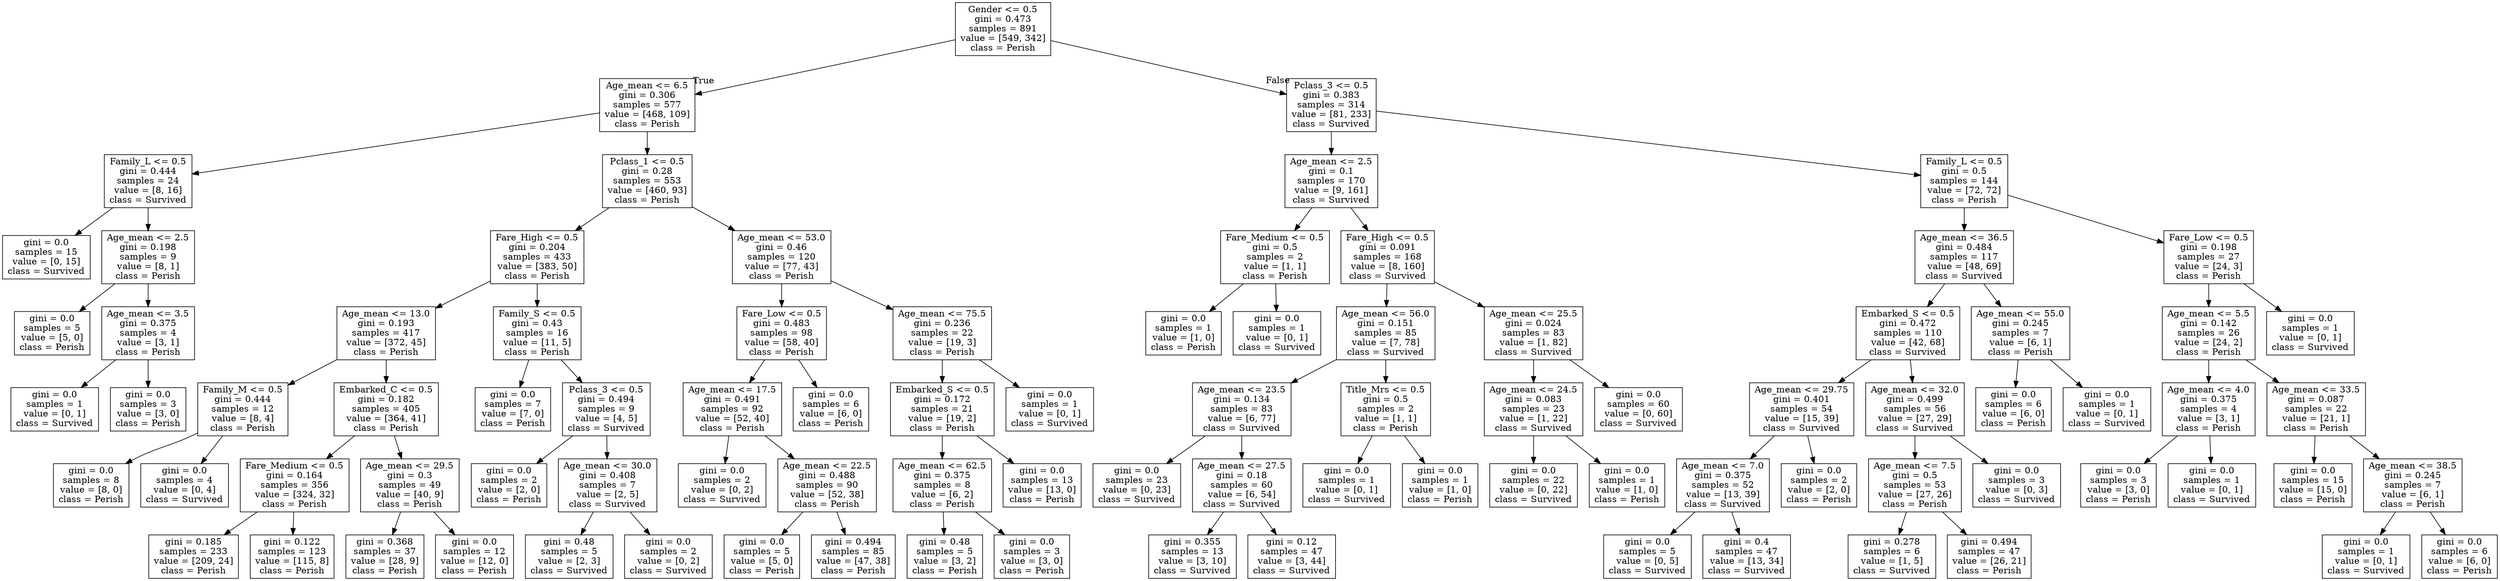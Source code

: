 digraph Tree {
node [shape=box] ;
0 [label="Gender <= 0.5\ngini = 0.473\nsamples = 891\nvalue = [549, 342]\nclass = Perish"] ;
1 [label="Age_mean <= 6.5\ngini = 0.306\nsamples = 577\nvalue = [468, 109]\nclass = Perish"] ;
0 -> 1 [labeldistance=2.5, labelangle=45, headlabel="True"] ;
2 [label="Family_L <= 0.5\ngini = 0.444\nsamples = 24\nvalue = [8, 16]\nclass = Survived"] ;
1 -> 2 ;
3 [label="gini = 0.0\nsamples = 15\nvalue = [0, 15]\nclass = Survived"] ;
2 -> 3 ;
4 [label="Age_mean <= 2.5\ngini = 0.198\nsamples = 9\nvalue = [8, 1]\nclass = Perish"] ;
2 -> 4 ;
5 [label="gini = 0.0\nsamples = 5\nvalue = [5, 0]\nclass = Perish"] ;
4 -> 5 ;
6 [label="Age_mean <= 3.5\ngini = 0.375\nsamples = 4\nvalue = [3, 1]\nclass = Perish"] ;
4 -> 6 ;
7 [label="gini = 0.0\nsamples = 1\nvalue = [0, 1]\nclass = Survived"] ;
6 -> 7 ;
8 [label="gini = 0.0\nsamples = 3\nvalue = [3, 0]\nclass = Perish"] ;
6 -> 8 ;
9 [label="Pclass_1 <= 0.5\ngini = 0.28\nsamples = 553\nvalue = [460, 93]\nclass = Perish"] ;
1 -> 9 ;
10 [label="Fare_High <= 0.5\ngini = 0.204\nsamples = 433\nvalue = [383, 50]\nclass = Perish"] ;
9 -> 10 ;
11 [label="Age_mean <= 13.0\ngini = 0.193\nsamples = 417\nvalue = [372, 45]\nclass = Perish"] ;
10 -> 11 ;
12 [label="Family_M <= 0.5\ngini = 0.444\nsamples = 12\nvalue = [8, 4]\nclass = Perish"] ;
11 -> 12 ;
13 [label="gini = 0.0\nsamples = 8\nvalue = [8, 0]\nclass = Perish"] ;
12 -> 13 ;
14 [label="gini = 0.0\nsamples = 4\nvalue = [0, 4]\nclass = Survived"] ;
12 -> 14 ;
15 [label="Embarked_C <= 0.5\ngini = 0.182\nsamples = 405\nvalue = [364, 41]\nclass = Perish"] ;
11 -> 15 ;
16 [label="Fare_Medium <= 0.5\ngini = 0.164\nsamples = 356\nvalue = [324, 32]\nclass = Perish"] ;
15 -> 16 ;
17 [label="gini = 0.185\nsamples = 233\nvalue = [209, 24]\nclass = Perish"] ;
16 -> 17 ;
18 [label="gini = 0.122\nsamples = 123\nvalue = [115, 8]\nclass = Perish"] ;
16 -> 18 ;
19 [label="Age_mean <= 29.5\ngini = 0.3\nsamples = 49\nvalue = [40, 9]\nclass = Perish"] ;
15 -> 19 ;
20 [label="gini = 0.368\nsamples = 37\nvalue = [28, 9]\nclass = Perish"] ;
19 -> 20 ;
21 [label="gini = 0.0\nsamples = 12\nvalue = [12, 0]\nclass = Perish"] ;
19 -> 21 ;
22 [label="Family_S <= 0.5\ngini = 0.43\nsamples = 16\nvalue = [11, 5]\nclass = Perish"] ;
10 -> 22 ;
23 [label="gini = 0.0\nsamples = 7\nvalue = [7, 0]\nclass = Perish"] ;
22 -> 23 ;
24 [label="Pclass_3 <= 0.5\ngini = 0.494\nsamples = 9\nvalue = [4, 5]\nclass = Survived"] ;
22 -> 24 ;
25 [label="gini = 0.0\nsamples = 2\nvalue = [2, 0]\nclass = Perish"] ;
24 -> 25 ;
26 [label="Age_mean <= 30.0\ngini = 0.408\nsamples = 7\nvalue = [2, 5]\nclass = Survived"] ;
24 -> 26 ;
27 [label="gini = 0.48\nsamples = 5\nvalue = [2, 3]\nclass = Survived"] ;
26 -> 27 ;
28 [label="gini = 0.0\nsamples = 2\nvalue = [0, 2]\nclass = Survived"] ;
26 -> 28 ;
29 [label="Age_mean <= 53.0\ngini = 0.46\nsamples = 120\nvalue = [77, 43]\nclass = Perish"] ;
9 -> 29 ;
30 [label="Fare_Low <= 0.5\ngini = 0.483\nsamples = 98\nvalue = [58, 40]\nclass = Perish"] ;
29 -> 30 ;
31 [label="Age_mean <= 17.5\ngini = 0.491\nsamples = 92\nvalue = [52, 40]\nclass = Perish"] ;
30 -> 31 ;
32 [label="gini = 0.0\nsamples = 2\nvalue = [0, 2]\nclass = Survived"] ;
31 -> 32 ;
33 [label="Age_mean <= 22.5\ngini = 0.488\nsamples = 90\nvalue = [52, 38]\nclass = Perish"] ;
31 -> 33 ;
34 [label="gini = 0.0\nsamples = 5\nvalue = [5, 0]\nclass = Perish"] ;
33 -> 34 ;
35 [label="gini = 0.494\nsamples = 85\nvalue = [47, 38]\nclass = Perish"] ;
33 -> 35 ;
36 [label="gini = 0.0\nsamples = 6\nvalue = [6, 0]\nclass = Perish"] ;
30 -> 36 ;
37 [label="Age_mean <= 75.5\ngini = 0.236\nsamples = 22\nvalue = [19, 3]\nclass = Perish"] ;
29 -> 37 ;
38 [label="Embarked_S <= 0.5\ngini = 0.172\nsamples = 21\nvalue = [19, 2]\nclass = Perish"] ;
37 -> 38 ;
39 [label="Age_mean <= 62.5\ngini = 0.375\nsamples = 8\nvalue = [6, 2]\nclass = Perish"] ;
38 -> 39 ;
40 [label="gini = 0.48\nsamples = 5\nvalue = [3, 2]\nclass = Perish"] ;
39 -> 40 ;
41 [label="gini = 0.0\nsamples = 3\nvalue = [3, 0]\nclass = Perish"] ;
39 -> 41 ;
42 [label="gini = 0.0\nsamples = 13\nvalue = [13, 0]\nclass = Perish"] ;
38 -> 42 ;
43 [label="gini = 0.0\nsamples = 1\nvalue = [0, 1]\nclass = Survived"] ;
37 -> 43 ;
44 [label="Pclass_3 <= 0.5\ngini = 0.383\nsamples = 314\nvalue = [81, 233]\nclass = Survived"] ;
0 -> 44 [labeldistance=2.5, labelangle=-45, headlabel="False"] ;
45 [label="Age_mean <= 2.5\ngini = 0.1\nsamples = 170\nvalue = [9, 161]\nclass = Survived"] ;
44 -> 45 ;
46 [label="Fare_Medium <= 0.5\ngini = 0.5\nsamples = 2\nvalue = [1, 1]\nclass = Perish"] ;
45 -> 46 ;
47 [label="gini = 0.0\nsamples = 1\nvalue = [1, 0]\nclass = Perish"] ;
46 -> 47 ;
48 [label="gini = 0.0\nsamples = 1\nvalue = [0, 1]\nclass = Survived"] ;
46 -> 48 ;
49 [label="Fare_High <= 0.5\ngini = 0.091\nsamples = 168\nvalue = [8, 160]\nclass = Survived"] ;
45 -> 49 ;
50 [label="Age_mean <= 56.0\ngini = 0.151\nsamples = 85\nvalue = [7, 78]\nclass = Survived"] ;
49 -> 50 ;
51 [label="Age_mean <= 23.5\ngini = 0.134\nsamples = 83\nvalue = [6, 77]\nclass = Survived"] ;
50 -> 51 ;
52 [label="gini = 0.0\nsamples = 23\nvalue = [0, 23]\nclass = Survived"] ;
51 -> 52 ;
53 [label="Age_mean <= 27.5\ngini = 0.18\nsamples = 60\nvalue = [6, 54]\nclass = Survived"] ;
51 -> 53 ;
54 [label="gini = 0.355\nsamples = 13\nvalue = [3, 10]\nclass = Survived"] ;
53 -> 54 ;
55 [label="gini = 0.12\nsamples = 47\nvalue = [3, 44]\nclass = Survived"] ;
53 -> 55 ;
56 [label="Title_Mrs <= 0.5\ngini = 0.5\nsamples = 2\nvalue = [1, 1]\nclass = Perish"] ;
50 -> 56 ;
57 [label="gini = 0.0\nsamples = 1\nvalue = [0, 1]\nclass = Survived"] ;
56 -> 57 ;
58 [label="gini = 0.0\nsamples = 1\nvalue = [1, 0]\nclass = Perish"] ;
56 -> 58 ;
59 [label="Age_mean <= 25.5\ngini = 0.024\nsamples = 83\nvalue = [1, 82]\nclass = Survived"] ;
49 -> 59 ;
60 [label="Age_mean <= 24.5\ngini = 0.083\nsamples = 23\nvalue = [1, 22]\nclass = Survived"] ;
59 -> 60 ;
61 [label="gini = 0.0\nsamples = 22\nvalue = [0, 22]\nclass = Survived"] ;
60 -> 61 ;
62 [label="gini = 0.0\nsamples = 1\nvalue = [1, 0]\nclass = Perish"] ;
60 -> 62 ;
63 [label="gini = 0.0\nsamples = 60\nvalue = [0, 60]\nclass = Survived"] ;
59 -> 63 ;
64 [label="Family_L <= 0.5\ngini = 0.5\nsamples = 144\nvalue = [72, 72]\nclass = Perish"] ;
44 -> 64 ;
65 [label="Age_mean <= 36.5\ngini = 0.484\nsamples = 117\nvalue = [48, 69]\nclass = Survived"] ;
64 -> 65 ;
66 [label="Embarked_S <= 0.5\ngini = 0.472\nsamples = 110\nvalue = [42, 68]\nclass = Survived"] ;
65 -> 66 ;
67 [label="Age_mean <= 29.75\ngini = 0.401\nsamples = 54\nvalue = [15, 39]\nclass = Survived"] ;
66 -> 67 ;
68 [label="Age_mean <= 7.0\ngini = 0.375\nsamples = 52\nvalue = [13, 39]\nclass = Survived"] ;
67 -> 68 ;
69 [label="gini = 0.0\nsamples = 5\nvalue = [0, 5]\nclass = Survived"] ;
68 -> 69 ;
70 [label="gini = 0.4\nsamples = 47\nvalue = [13, 34]\nclass = Survived"] ;
68 -> 70 ;
71 [label="gini = 0.0\nsamples = 2\nvalue = [2, 0]\nclass = Perish"] ;
67 -> 71 ;
72 [label="Age_mean <= 32.0\ngini = 0.499\nsamples = 56\nvalue = [27, 29]\nclass = Survived"] ;
66 -> 72 ;
73 [label="Age_mean <= 7.5\ngini = 0.5\nsamples = 53\nvalue = [27, 26]\nclass = Perish"] ;
72 -> 73 ;
74 [label="gini = 0.278\nsamples = 6\nvalue = [1, 5]\nclass = Survived"] ;
73 -> 74 ;
75 [label="gini = 0.494\nsamples = 47\nvalue = [26, 21]\nclass = Perish"] ;
73 -> 75 ;
76 [label="gini = 0.0\nsamples = 3\nvalue = [0, 3]\nclass = Survived"] ;
72 -> 76 ;
77 [label="Age_mean <= 55.0\ngini = 0.245\nsamples = 7\nvalue = [6, 1]\nclass = Perish"] ;
65 -> 77 ;
78 [label="gini = 0.0\nsamples = 6\nvalue = [6, 0]\nclass = Perish"] ;
77 -> 78 ;
79 [label="gini = 0.0\nsamples = 1\nvalue = [0, 1]\nclass = Survived"] ;
77 -> 79 ;
80 [label="Fare_Low <= 0.5\ngini = 0.198\nsamples = 27\nvalue = [24, 3]\nclass = Perish"] ;
64 -> 80 ;
81 [label="Age_mean <= 5.5\ngini = 0.142\nsamples = 26\nvalue = [24, 2]\nclass = Perish"] ;
80 -> 81 ;
82 [label="Age_mean <= 4.0\ngini = 0.375\nsamples = 4\nvalue = [3, 1]\nclass = Perish"] ;
81 -> 82 ;
83 [label="gini = 0.0\nsamples = 3\nvalue = [3, 0]\nclass = Perish"] ;
82 -> 83 ;
84 [label="gini = 0.0\nsamples = 1\nvalue = [0, 1]\nclass = Survived"] ;
82 -> 84 ;
85 [label="Age_mean <= 33.5\ngini = 0.087\nsamples = 22\nvalue = [21, 1]\nclass = Perish"] ;
81 -> 85 ;
86 [label="gini = 0.0\nsamples = 15\nvalue = [15, 0]\nclass = Perish"] ;
85 -> 86 ;
87 [label="Age_mean <= 38.5\ngini = 0.245\nsamples = 7\nvalue = [6, 1]\nclass = Perish"] ;
85 -> 87 ;
88 [label="gini = 0.0\nsamples = 1\nvalue = [0, 1]\nclass = Survived"] ;
87 -> 88 ;
89 [label="gini = 0.0\nsamples = 6\nvalue = [6, 0]\nclass = Perish"] ;
87 -> 89 ;
90 [label="gini = 0.0\nsamples = 1\nvalue = [0, 1]\nclass = Survived"] ;
80 -> 90 ;
}